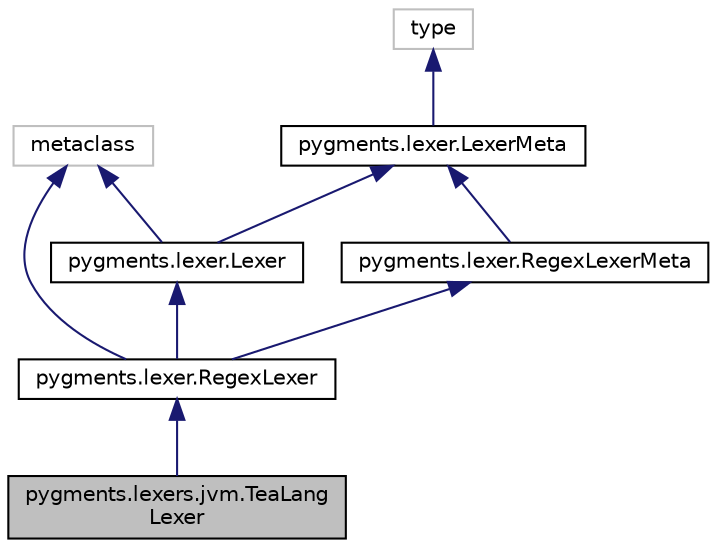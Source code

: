 digraph "pygments.lexers.jvm.TeaLangLexer"
{
 // LATEX_PDF_SIZE
  edge [fontname="Helvetica",fontsize="10",labelfontname="Helvetica",labelfontsize="10"];
  node [fontname="Helvetica",fontsize="10",shape=record];
  Node1 [label="pygments.lexers.jvm.TeaLang\lLexer",height=0.2,width=0.4,color="black", fillcolor="grey75", style="filled", fontcolor="black",tooltip=" "];
  Node2 -> Node1 [dir="back",color="midnightblue",fontsize="10",style="solid",fontname="Helvetica"];
  Node2 [label="pygments.lexer.RegexLexer",height=0.2,width=0.4,color="black", fillcolor="white", style="filled",URL="$classpygments_1_1lexer_1_1RegexLexer.html",tooltip=" "];
  Node3 -> Node2 [dir="back",color="midnightblue",fontsize="10",style="solid",fontname="Helvetica"];
  Node3 [label="pygments.lexer.Lexer",height=0.2,width=0.4,color="black", fillcolor="white", style="filled",URL="$classpygments_1_1lexer_1_1Lexer.html",tooltip=" "];
  Node4 -> Node3 [dir="back",color="midnightblue",fontsize="10",style="solid",fontname="Helvetica"];
  Node4 [label="metaclass",height=0.2,width=0.4,color="grey75", fillcolor="white", style="filled",tooltip=" "];
  Node5 -> Node3 [dir="back",color="midnightblue",fontsize="10",style="solid",fontname="Helvetica"];
  Node5 [label="pygments.lexer.LexerMeta",height=0.2,width=0.4,color="black", fillcolor="white", style="filled",URL="$classpygments_1_1lexer_1_1LexerMeta.html",tooltip=" "];
  Node6 -> Node5 [dir="back",color="midnightblue",fontsize="10",style="solid",fontname="Helvetica"];
  Node6 [label="type",height=0.2,width=0.4,color="grey75", fillcolor="white", style="filled",tooltip=" "];
  Node4 -> Node2 [dir="back",color="midnightblue",fontsize="10",style="solid",fontname="Helvetica"];
  Node7 -> Node2 [dir="back",color="midnightblue",fontsize="10",style="solid",fontname="Helvetica"];
  Node7 [label="pygments.lexer.RegexLexerMeta",height=0.2,width=0.4,color="black", fillcolor="white", style="filled",URL="$classpygments_1_1lexer_1_1RegexLexerMeta.html",tooltip=" "];
  Node5 -> Node7 [dir="back",color="midnightblue",fontsize="10",style="solid",fontname="Helvetica"];
}
